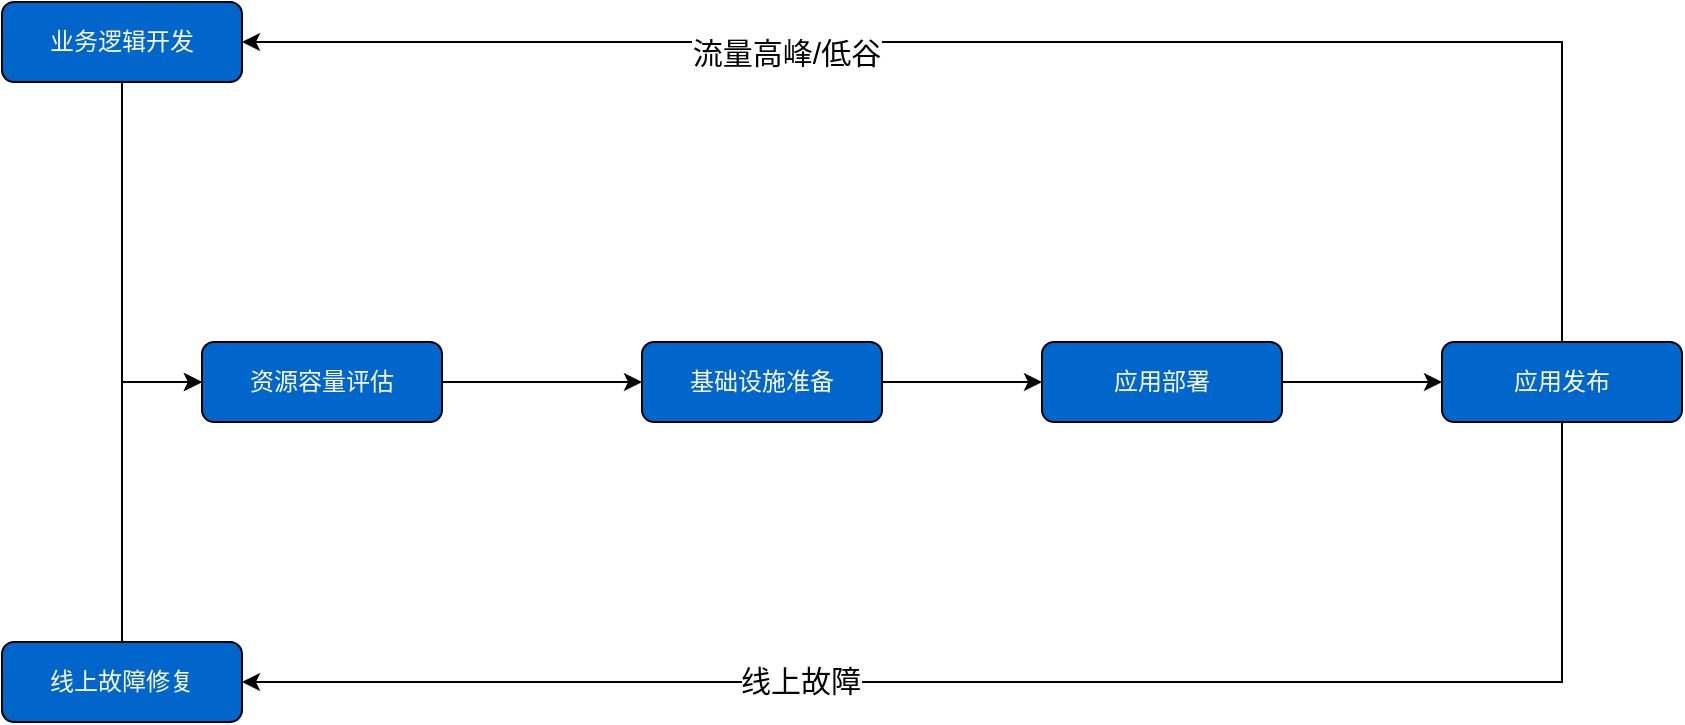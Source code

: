 <mxfile version="16.2.4" type="github">
  <diagram id="bE9tsUGRjl7XfyiEoqof" name="Page-1">
    <mxGraphModel dx="2600" dy="506" grid="1" gridSize="10" guides="1" tooltips="1" connect="1" arrows="1" fold="1" page="1" pageScale="1" pageWidth="827" pageHeight="1169" math="0" shadow="0">
      <root>
        <mxCell id="0" />
        <mxCell id="1" parent="0" />
        <mxCell id="Or5pxqyeU23qAVYO_Iuh-20" value="" style="edgeStyle=orthogonalEdgeStyle;rounded=0;orthogonalLoop=1;jettySize=auto;html=1;fontColor=#FFFFFF;" edge="1" parent="1" source="Or5pxqyeU23qAVYO_Iuh-9" target="Or5pxqyeU23qAVYO_Iuh-10">
          <mxGeometry relative="1" as="geometry" />
        </mxCell>
        <mxCell id="Or5pxqyeU23qAVYO_Iuh-9" value="应用部署" style="rounded=1;whiteSpace=wrap;html=1;fillColor=#0066CC;fontColor=#FFFFFF;" vertex="1" parent="1">
          <mxGeometry x="-1080" y="180" width="120" height="40" as="geometry" />
        </mxCell>
        <mxCell id="Or5pxqyeU23qAVYO_Iuh-22" style="edgeStyle=orthogonalEdgeStyle;rounded=0;orthogonalLoop=1;jettySize=auto;html=1;exitX=0.5;exitY=1;exitDx=0;exitDy=0;fontColor=#FFFFFF;entryX=1;entryY=0.5;entryDx=0;entryDy=0;" edge="1" parent="1" source="Or5pxqyeU23qAVYO_Iuh-10" target="Or5pxqyeU23qAVYO_Iuh-13">
          <mxGeometry relative="1" as="geometry">
            <mxPoint x="-1250" y="390" as="targetPoint" />
          </mxGeometry>
        </mxCell>
        <mxCell id="Or5pxqyeU23qAVYO_Iuh-27" value="线上故障" style="edgeLabel;html=1;align=center;verticalAlign=middle;resizable=0;points=[];fontSize=15;fontColor=#000000;" vertex="1" connectable="0" parent="Or5pxqyeU23qAVYO_Iuh-22">
          <mxGeometry x="0.294" y="-1" relative="1" as="geometry">
            <mxPoint as="offset" />
          </mxGeometry>
        </mxCell>
        <mxCell id="Or5pxqyeU23qAVYO_Iuh-24" style="edgeStyle=orthogonalEdgeStyle;rounded=0;orthogonalLoop=1;jettySize=auto;html=1;exitX=0.5;exitY=0;exitDx=0;exitDy=0;entryX=1;entryY=0.5;entryDx=0;entryDy=0;fontColor=#FFFFFF;" edge="1" parent="1" source="Or5pxqyeU23qAVYO_Iuh-10" target="Or5pxqyeU23qAVYO_Iuh-11">
          <mxGeometry relative="1" as="geometry" />
        </mxCell>
        <mxCell id="Or5pxqyeU23qAVYO_Iuh-26" value="流量高峰/低谷" style="edgeLabel;html=1;align=center;verticalAlign=middle;resizable=0;points=[];fontColor=#000000;fontSize=15;" vertex="1" connectable="0" parent="Or5pxqyeU23qAVYO_Iuh-24">
          <mxGeometry x="0.328" y="5" relative="1" as="geometry">
            <mxPoint as="offset" />
          </mxGeometry>
        </mxCell>
        <mxCell id="Or5pxqyeU23qAVYO_Iuh-10" value="应用发布" style="rounded=1;whiteSpace=wrap;html=1;fillColor=#0066CC;fontColor=#FFFFFF;" vertex="1" parent="1">
          <mxGeometry x="-880" y="180" width="120" height="40" as="geometry" />
        </mxCell>
        <mxCell id="Or5pxqyeU23qAVYO_Iuh-21" style="edgeStyle=orthogonalEdgeStyle;rounded=0;orthogonalLoop=1;jettySize=auto;html=1;exitX=0.5;exitY=1;exitDx=0;exitDy=0;entryX=0;entryY=0.5;entryDx=0;entryDy=0;fontColor=#FFFFFF;" edge="1" parent="1" source="Or5pxqyeU23qAVYO_Iuh-11" target="Or5pxqyeU23qAVYO_Iuh-14">
          <mxGeometry relative="1" as="geometry" />
        </mxCell>
        <mxCell id="Or5pxqyeU23qAVYO_Iuh-11" value="业务逻辑开发" style="rounded=1;whiteSpace=wrap;html=1;fillColor=#0066CC;fontColor=#FFFFFF;" vertex="1" parent="1">
          <mxGeometry x="-1600" y="10" width="120" height="40" as="geometry" />
        </mxCell>
        <mxCell id="Or5pxqyeU23qAVYO_Iuh-25" style="edgeStyle=orthogonalEdgeStyle;rounded=0;orthogonalLoop=1;jettySize=auto;html=1;exitX=0.5;exitY=0;exitDx=0;exitDy=0;entryX=0;entryY=0.5;entryDx=0;entryDy=0;fontColor=#FFFFFF;" edge="1" parent="1" source="Or5pxqyeU23qAVYO_Iuh-13" target="Or5pxqyeU23qAVYO_Iuh-14">
          <mxGeometry relative="1" as="geometry" />
        </mxCell>
        <mxCell id="Or5pxqyeU23qAVYO_Iuh-13" value="线上故障修复" style="rounded=1;whiteSpace=wrap;html=1;fillColor=#0066CC;fontColor=#FFFFFF;" vertex="1" parent="1">
          <mxGeometry x="-1600" y="330" width="120" height="40" as="geometry" />
        </mxCell>
        <mxCell id="Or5pxqyeU23qAVYO_Iuh-18" value="" style="edgeStyle=orthogonalEdgeStyle;rounded=0;orthogonalLoop=1;jettySize=auto;html=1;fontColor=#FFFFFF;" edge="1" parent="1" source="Or5pxqyeU23qAVYO_Iuh-14" target="Or5pxqyeU23qAVYO_Iuh-15">
          <mxGeometry relative="1" as="geometry" />
        </mxCell>
        <mxCell id="Or5pxqyeU23qAVYO_Iuh-14" value="资源容量评估" style="rounded=1;whiteSpace=wrap;html=1;fillColor=#0066CC;fontColor=#FFFFFF;" vertex="1" parent="1">
          <mxGeometry x="-1500" y="180" width="120" height="40" as="geometry" />
        </mxCell>
        <mxCell id="Or5pxqyeU23qAVYO_Iuh-19" value="" style="edgeStyle=orthogonalEdgeStyle;rounded=0;orthogonalLoop=1;jettySize=auto;html=1;fontColor=#FFFFFF;" edge="1" parent="1" source="Or5pxqyeU23qAVYO_Iuh-15" target="Or5pxqyeU23qAVYO_Iuh-9">
          <mxGeometry relative="1" as="geometry" />
        </mxCell>
        <mxCell id="Or5pxqyeU23qAVYO_Iuh-15" value="基础设施准备" style="rounded=1;whiteSpace=wrap;html=1;fillColor=#0066CC;fontColor=#FFFFFF;" vertex="1" parent="1">
          <mxGeometry x="-1280" y="180" width="120" height="40" as="geometry" />
        </mxCell>
      </root>
    </mxGraphModel>
  </diagram>
</mxfile>
